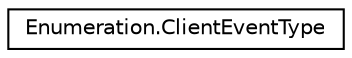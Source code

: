 digraph "Graphical Class Hierarchy"
{
  edge [fontname="Helvetica",fontsize="10",labelfontname="Helvetica",labelfontsize="10"];
  node [fontname="Helvetica",fontsize="10",shape=record];
  rankdir="LR";
  Node1 [label="Enumeration.ClientEventType",height=0.2,width=0.4,color="black", fillcolor="white", style="filled",URL="$enum_enumeration_1_1_client_event_type.html"];
}
